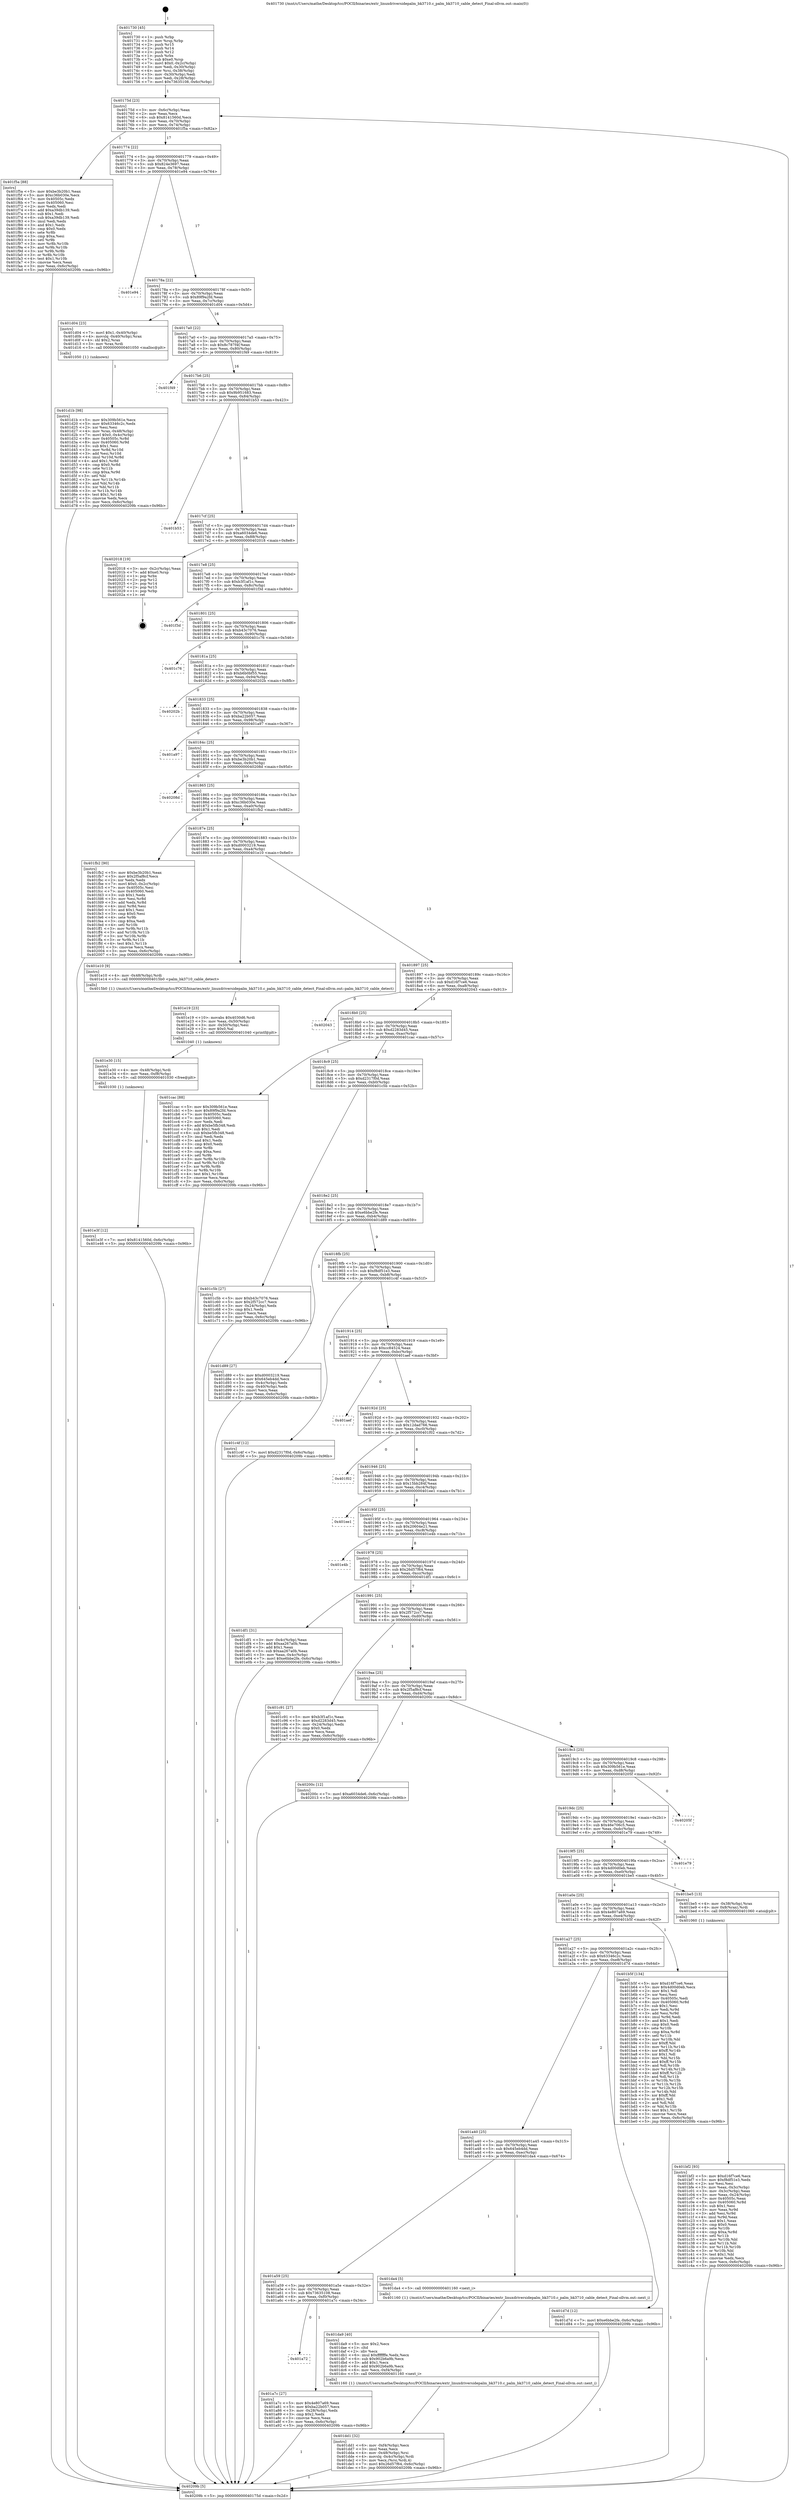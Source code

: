 digraph "0x401730" {
  label = "0x401730 (/mnt/c/Users/mathe/Desktop/tcc/POCII/binaries/extr_linuxdriversidepalm_bk3710.c_palm_bk3710_cable_detect_Final-ollvm.out::main(0))"
  labelloc = "t"
  node[shape=record]

  Entry [label="",width=0.3,height=0.3,shape=circle,fillcolor=black,style=filled]
  "0x40175d" [label="{
     0x40175d [23]\l
     | [instrs]\l
     &nbsp;&nbsp;0x40175d \<+3\>: mov -0x6c(%rbp),%eax\l
     &nbsp;&nbsp;0x401760 \<+2\>: mov %eax,%ecx\l
     &nbsp;&nbsp;0x401762 \<+6\>: sub $0x8141560d,%ecx\l
     &nbsp;&nbsp;0x401768 \<+3\>: mov %eax,-0x70(%rbp)\l
     &nbsp;&nbsp;0x40176b \<+3\>: mov %ecx,-0x74(%rbp)\l
     &nbsp;&nbsp;0x40176e \<+6\>: je 0000000000401f5a \<main+0x82a\>\l
  }"]
  "0x401f5a" [label="{
     0x401f5a [88]\l
     | [instrs]\l
     &nbsp;&nbsp;0x401f5a \<+5\>: mov $0xbe3b20b1,%eax\l
     &nbsp;&nbsp;0x401f5f \<+5\>: mov $0xc36b030e,%ecx\l
     &nbsp;&nbsp;0x401f64 \<+7\>: mov 0x40505c,%edx\l
     &nbsp;&nbsp;0x401f6b \<+7\>: mov 0x405060,%esi\l
     &nbsp;&nbsp;0x401f72 \<+2\>: mov %edx,%edi\l
     &nbsp;&nbsp;0x401f74 \<+6\>: add $0xa39db139,%edi\l
     &nbsp;&nbsp;0x401f7a \<+3\>: sub $0x1,%edi\l
     &nbsp;&nbsp;0x401f7d \<+6\>: sub $0xa39db139,%edi\l
     &nbsp;&nbsp;0x401f83 \<+3\>: imul %edi,%edx\l
     &nbsp;&nbsp;0x401f86 \<+3\>: and $0x1,%edx\l
     &nbsp;&nbsp;0x401f89 \<+3\>: cmp $0x0,%edx\l
     &nbsp;&nbsp;0x401f8c \<+4\>: sete %r8b\l
     &nbsp;&nbsp;0x401f90 \<+3\>: cmp $0xa,%esi\l
     &nbsp;&nbsp;0x401f93 \<+4\>: setl %r9b\l
     &nbsp;&nbsp;0x401f97 \<+3\>: mov %r8b,%r10b\l
     &nbsp;&nbsp;0x401f9a \<+3\>: and %r9b,%r10b\l
     &nbsp;&nbsp;0x401f9d \<+3\>: xor %r9b,%r8b\l
     &nbsp;&nbsp;0x401fa0 \<+3\>: or %r8b,%r10b\l
     &nbsp;&nbsp;0x401fa3 \<+4\>: test $0x1,%r10b\l
     &nbsp;&nbsp;0x401fa7 \<+3\>: cmovne %ecx,%eax\l
     &nbsp;&nbsp;0x401faa \<+3\>: mov %eax,-0x6c(%rbp)\l
     &nbsp;&nbsp;0x401fad \<+5\>: jmp 000000000040209b \<main+0x96b\>\l
  }"]
  "0x401774" [label="{
     0x401774 [22]\l
     | [instrs]\l
     &nbsp;&nbsp;0x401774 \<+5\>: jmp 0000000000401779 \<main+0x49\>\l
     &nbsp;&nbsp;0x401779 \<+3\>: mov -0x70(%rbp),%eax\l
     &nbsp;&nbsp;0x40177c \<+5\>: sub $0x824e3697,%eax\l
     &nbsp;&nbsp;0x401781 \<+3\>: mov %eax,-0x78(%rbp)\l
     &nbsp;&nbsp;0x401784 \<+6\>: je 0000000000401e94 \<main+0x764\>\l
  }"]
  Exit [label="",width=0.3,height=0.3,shape=circle,fillcolor=black,style=filled,peripheries=2]
  "0x401e94" [label="{
     0x401e94\l
  }", style=dashed]
  "0x40178a" [label="{
     0x40178a [22]\l
     | [instrs]\l
     &nbsp;&nbsp;0x40178a \<+5\>: jmp 000000000040178f \<main+0x5f\>\l
     &nbsp;&nbsp;0x40178f \<+3\>: mov -0x70(%rbp),%eax\l
     &nbsp;&nbsp;0x401792 \<+5\>: sub $0x89f9a2fd,%eax\l
     &nbsp;&nbsp;0x401797 \<+3\>: mov %eax,-0x7c(%rbp)\l
     &nbsp;&nbsp;0x40179a \<+6\>: je 0000000000401d04 \<main+0x5d4\>\l
  }"]
  "0x401e3f" [label="{
     0x401e3f [12]\l
     | [instrs]\l
     &nbsp;&nbsp;0x401e3f \<+7\>: movl $0x8141560d,-0x6c(%rbp)\l
     &nbsp;&nbsp;0x401e46 \<+5\>: jmp 000000000040209b \<main+0x96b\>\l
  }"]
  "0x401d04" [label="{
     0x401d04 [23]\l
     | [instrs]\l
     &nbsp;&nbsp;0x401d04 \<+7\>: movl $0x1,-0x40(%rbp)\l
     &nbsp;&nbsp;0x401d0b \<+4\>: movslq -0x40(%rbp),%rax\l
     &nbsp;&nbsp;0x401d0f \<+4\>: shl $0x2,%rax\l
     &nbsp;&nbsp;0x401d13 \<+3\>: mov %rax,%rdi\l
     &nbsp;&nbsp;0x401d16 \<+5\>: call 0000000000401050 \<malloc@plt\>\l
     | [calls]\l
     &nbsp;&nbsp;0x401050 \{1\} (unknown)\l
  }"]
  "0x4017a0" [label="{
     0x4017a0 [22]\l
     | [instrs]\l
     &nbsp;&nbsp;0x4017a0 \<+5\>: jmp 00000000004017a5 \<main+0x75\>\l
     &nbsp;&nbsp;0x4017a5 \<+3\>: mov -0x70(%rbp),%eax\l
     &nbsp;&nbsp;0x4017a8 \<+5\>: sub $0x8c787f4f,%eax\l
     &nbsp;&nbsp;0x4017ad \<+3\>: mov %eax,-0x80(%rbp)\l
     &nbsp;&nbsp;0x4017b0 \<+6\>: je 0000000000401f49 \<main+0x819\>\l
  }"]
  "0x401e30" [label="{
     0x401e30 [15]\l
     | [instrs]\l
     &nbsp;&nbsp;0x401e30 \<+4\>: mov -0x48(%rbp),%rdi\l
     &nbsp;&nbsp;0x401e34 \<+6\>: mov %eax,-0xf8(%rbp)\l
     &nbsp;&nbsp;0x401e3a \<+5\>: call 0000000000401030 \<free@plt\>\l
     | [calls]\l
     &nbsp;&nbsp;0x401030 \{1\} (unknown)\l
  }"]
  "0x401f49" [label="{
     0x401f49\l
  }", style=dashed]
  "0x4017b6" [label="{
     0x4017b6 [25]\l
     | [instrs]\l
     &nbsp;&nbsp;0x4017b6 \<+5\>: jmp 00000000004017bb \<main+0x8b\>\l
     &nbsp;&nbsp;0x4017bb \<+3\>: mov -0x70(%rbp),%eax\l
     &nbsp;&nbsp;0x4017be \<+5\>: sub $0x9b951683,%eax\l
     &nbsp;&nbsp;0x4017c3 \<+6\>: mov %eax,-0x84(%rbp)\l
     &nbsp;&nbsp;0x4017c9 \<+6\>: je 0000000000401b53 \<main+0x423\>\l
  }"]
  "0x401e19" [label="{
     0x401e19 [23]\l
     | [instrs]\l
     &nbsp;&nbsp;0x401e19 \<+10\>: movabs $0x4030d6,%rdi\l
     &nbsp;&nbsp;0x401e23 \<+3\>: mov %eax,-0x50(%rbp)\l
     &nbsp;&nbsp;0x401e26 \<+3\>: mov -0x50(%rbp),%esi\l
     &nbsp;&nbsp;0x401e29 \<+2\>: mov $0x0,%al\l
     &nbsp;&nbsp;0x401e2b \<+5\>: call 0000000000401040 \<printf@plt\>\l
     | [calls]\l
     &nbsp;&nbsp;0x401040 \{1\} (unknown)\l
  }"]
  "0x401b53" [label="{
     0x401b53\l
  }", style=dashed]
  "0x4017cf" [label="{
     0x4017cf [25]\l
     | [instrs]\l
     &nbsp;&nbsp;0x4017cf \<+5\>: jmp 00000000004017d4 \<main+0xa4\>\l
     &nbsp;&nbsp;0x4017d4 \<+3\>: mov -0x70(%rbp),%eax\l
     &nbsp;&nbsp;0x4017d7 \<+5\>: sub $0xa6034de6,%eax\l
     &nbsp;&nbsp;0x4017dc \<+6\>: mov %eax,-0x88(%rbp)\l
     &nbsp;&nbsp;0x4017e2 \<+6\>: je 0000000000402018 \<main+0x8e8\>\l
  }"]
  "0x401dd1" [label="{
     0x401dd1 [32]\l
     | [instrs]\l
     &nbsp;&nbsp;0x401dd1 \<+6\>: mov -0xf4(%rbp),%ecx\l
     &nbsp;&nbsp;0x401dd7 \<+3\>: imul %eax,%ecx\l
     &nbsp;&nbsp;0x401dda \<+4\>: mov -0x48(%rbp),%rsi\l
     &nbsp;&nbsp;0x401dde \<+4\>: movslq -0x4c(%rbp),%rdi\l
     &nbsp;&nbsp;0x401de2 \<+3\>: mov %ecx,(%rsi,%rdi,4)\l
     &nbsp;&nbsp;0x401de5 \<+7\>: movl $0x26d57f64,-0x6c(%rbp)\l
     &nbsp;&nbsp;0x401dec \<+5\>: jmp 000000000040209b \<main+0x96b\>\l
  }"]
  "0x402018" [label="{
     0x402018 [19]\l
     | [instrs]\l
     &nbsp;&nbsp;0x402018 \<+3\>: mov -0x2c(%rbp),%eax\l
     &nbsp;&nbsp;0x40201b \<+7\>: add $0xe0,%rsp\l
     &nbsp;&nbsp;0x402022 \<+1\>: pop %rbx\l
     &nbsp;&nbsp;0x402023 \<+2\>: pop %r12\l
     &nbsp;&nbsp;0x402025 \<+2\>: pop %r14\l
     &nbsp;&nbsp;0x402027 \<+2\>: pop %r15\l
     &nbsp;&nbsp;0x402029 \<+1\>: pop %rbp\l
     &nbsp;&nbsp;0x40202a \<+1\>: ret\l
  }"]
  "0x4017e8" [label="{
     0x4017e8 [25]\l
     | [instrs]\l
     &nbsp;&nbsp;0x4017e8 \<+5\>: jmp 00000000004017ed \<main+0xbd\>\l
     &nbsp;&nbsp;0x4017ed \<+3\>: mov -0x70(%rbp),%eax\l
     &nbsp;&nbsp;0x4017f0 \<+5\>: sub $0xb3f1af1c,%eax\l
     &nbsp;&nbsp;0x4017f5 \<+6\>: mov %eax,-0x8c(%rbp)\l
     &nbsp;&nbsp;0x4017fb \<+6\>: je 0000000000401f3d \<main+0x80d\>\l
  }"]
  "0x401da9" [label="{
     0x401da9 [40]\l
     | [instrs]\l
     &nbsp;&nbsp;0x401da9 \<+5\>: mov $0x2,%ecx\l
     &nbsp;&nbsp;0x401dae \<+1\>: cltd\l
     &nbsp;&nbsp;0x401daf \<+2\>: idiv %ecx\l
     &nbsp;&nbsp;0x401db1 \<+6\>: imul $0xfffffffe,%edx,%ecx\l
     &nbsp;&nbsp;0x401db7 \<+6\>: sub $0x902b6a9b,%ecx\l
     &nbsp;&nbsp;0x401dbd \<+3\>: add $0x1,%ecx\l
     &nbsp;&nbsp;0x401dc0 \<+6\>: add $0x902b6a9b,%ecx\l
     &nbsp;&nbsp;0x401dc6 \<+6\>: mov %ecx,-0xf4(%rbp)\l
     &nbsp;&nbsp;0x401dcc \<+5\>: call 0000000000401160 \<next_i\>\l
     | [calls]\l
     &nbsp;&nbsp;0x401160 \{1\} (/mnt/c/Users/mathe/Desktop/tcc/POCII/binaries/extr_linuxdriversidepalm_bk3710.c_palm_bk3710_cable_detect_Final-ollvm.out::next_i)\l
  }"]
  "0x401f3d" [label="{
     0x401f3d\l
  }", style=dashed]
  "0x401801" [label="{
     0x401801 [25]\l
     | [instrs]\l
     &nbsp;&nbsp;0x401801 \<+5\>: jmp 0000000000401806 \<main+0xd6\>\l
     &nbsp;&nbsp;0x401806 \<+3\>: mov -0x70(%rbp),%eax\l
     &nbsp;&nbsp;0x401809 \<+5\>: sub $0xb43c7076,%eax\l
     &nbsp;&nbsp;0x40180e \<+6\>: mov %eax,-0x90(%rbp)\l
     &nbsp;&nbsp;0x401814 \<+6\>: je 0000000000401c76 \<main+0x546\>\l
  }"]
  "0x401d1b" [label="{
     0x401d1b [98]\l
     | [instrs]\l
     &nbsp;&nbsp;0x401d1b \<+5\>: mov $0x309b561e,%ecx\l
     &nbsp;&nbsp;0x401d20 \<+5\>: mov $0x63346c2c,%edx\l
     &nbsp;&nbsp;0x401d25 \<+2\>: xor %esi,%esi\l
     &nbsp;&nbsp;0x401d27 \<+4\>: mov %rax,-0x48(%rbp)\l
     &nbsp;&nbsp;0x401d2b \<+7\>: movl $0x0,-0x4c(%rbp)\l
     &nbsp;&nbsp;0x401d32 \<+8\>: mov 0x40505c,%r8d\l
     &nbsp;&nbsp;0x401d3a \<+8\>: mov 0x405060,%r9d\l
     &nbsp;&nbsp;0x401d42 \<+3\>: sub $0x1,%esi\l
     &nbsp;&nbsp;0x401d45 \<+3\>: mov %r8d,%r10d\l
     &nbsp;&nbsp;0x401d48 \<+3\>: add %esi,%r10d\l
     &nbsp;&nbsp;0x401d4b \<+4\>: imul %r10d,%r8d\l
     &nbsp;&nbsp;0x401d4f \<+4\>: and $0x1,%r8d\l
     &nbsp;&nbsp;0x401d53 \<+4\>: cmp $0x0,%r8d\l
     &nbsp;&nbsp;0x401d57 \<+4\>: sete %r11b\l
     &nbsp;&nbsp;0x401d5b \<+4\>: cmp $0xa,%r9d\l
     &nbsp;&nbsp;0x401d5f \<+3\>: setl %bl\l
     &nbsp;&nbsp;0x401d62 \<+3\>: mov %r11b,%r14b\l
     &nbsp;&nbsp;0x401d65 \<+3\>: and %bl,%r14b\l
     &nbsp;&nbsp;0x401d68 \<+3\>: xor %bl,%r11b\l
     &nbsp;&nbsp;0x401d6b \<+3\>: or %r11b,%r14b\l
     &nbsp;&nbsp;0x401d6e \<+4\>: test $0x1,%r14b\l
     &nbsp;&nbsp;0x401d72 \<+3\>: cmovne %edx,%ecx\l
     &nbsp;&nbsp;0x401d75 \<+3\>: mov %ecx,-0x6c(%rbp)\l
     &nbsp;&nbsp;0x401d78 \<+5\>: jmp 000000000040209b \<main+0x96b\>\l
  }"]
  "0x401c76" [label="{
     0x401c76\l
  }", style=dashed]
  "0x40181a" [label="{
     0x40181a [25]\l
     | [instrs]\l
     &nbsp;&nbsp;0x40181a \<+5\>: jmp 000000000040181f \<main+0xef\>\l
     &nbsp;&nbsp;0x40181f \<+3\>: mov -0x70(%rbp),%eax\l
     &nbsp;&nbsp;0x401822 \<+5\>: sub $0xb6b0bf55,%eax\l
     &nbsp;&nbsp;0x401827 \<+6\>: mov %eax,-0x94(%rbp)\l
     &nbsp;&nbsp;0x40182d \<+6\>: je 000000000040202b \<main+0x8fb\>\l
  }"]
  "0x401bf2" [label="{
     0x401bf2 [93]\l
     | [instrs]\l
     &nbsp;&nbsp;0x401bf2 \<+5\>: mov $0xd16f7ce6,%ecx\l
     &nbsp;&nbsp;0x401bf7 \<+5\>: mov $0xf8df51e3,%edx\l
     &nbsp;&nbsp;0x401bfc \<+2\>: xor %esi,%esi\l
     &nbsp;&nbsp;0x401bfe \<+3\>: mov %eax,-0x3c(%rbp)\l
     &nbsp;&nbsp;0x401c01 \<+3\>: mov -0x3c(%rbp),%eax\l
     &nbsp;&nbsp;0x401c04 \<+3\>: mov %eax,-0x24(%rbp)\l
     &nbsp;&nbsp;0x401c07 \<+7\>: mov 0x40505c,%eax\l
     &nbsp;&nbsp;0x401c0e \<+8\>: mov 0x405060,%r8d\l
     &nbsp;&nbsp;0x401c16 \<+3\>: sub $0x1,%esi\l
     &nbsp;&nbsp;0x401c19 \<+3\>: mov %eax,%r9d\l
     &nbsp;&nbsp;0x401c1c \<+3\>: add %esi,%r9d\l
     &nbsp;&nbsp;0x401c1f \<+4\>: imul %r9d,%eax\l
     &nbsp;&nbsp;0x401c23 \<+3\>: and $0x1,%eax\l
     &nbsp;&nbsp;0x401c26 \<+3\>: cmp $0x0,%eax\l
     &nbsp;&nbsp;0x401c29 \<+4\>: sete %r10b\l
     &nbsp;&nbsp;0x401c2d \<+4\>: cmp $0xa,%r8d\l
     &nbsp;&nbsp;0x401c31 \<+4\>: setl %r11b\l
     &nbsp;&nbsp;0x401c35 \<+3\>: mov %r10b,%bl\l
     &nbsp;&nbsp;0x401c38 \<+3\>: and %r11b,%bl\l
     &nbsp;&nbsp;0x401c3b \<+3\>: xor %r11b,%r10b\l
     &nbsp;&nbsp;0x401c3e \<+3\>: or %r10b,%bl\l
     &nbsp;&nbsp;0x401c41 \<+3\>: test $0x1,%bl\l
     &nbsp;&nbsp;0x401c44 \<+3\>: cmovne %edx,%ecx\l
     &nbsp;&nbsp;0x401c47 \<+3\>: mov %ecx,-0x6c(%rbp)\l
     &nbsp;&nbsp;0x401c4a \<+5\>: jmp 000000000040209b \<main+0x96b\>\l
  }"]
  "0x40202b" [label="{
     0x40202b\l
  }", style=dashed]
  "0x401833" [label="{
     0x401833 [25]\l
     | [instrs]\l
     &nbsp;&nbsp;0x401833 \<+5\>: jmp 0000000000401838 \<main+0x108\>\l
     &nbsp;&nbsp;0x401838 \<+3\>: mov -0x70(%rbp),%eax\l
     &nbsp;&nbsp;0x40183b \<+5\>: sub $0xba22b057,%eax\l
     &nbsp;&nbsp;0x401840 \<+6\>: mov %eax,-0x98(%rbp)\l
     &nbsp;&nbsp;0x401846 \<+6\>: je 0000000000401a97 \<main+0x367\>\l
  }"]
  "0x401730" [label="{
     0x401730 [45]\l
     | [instrs]\l
     &nbsp;&nbsp;0x401730 \<+1\>: push %rbp\l
     &nbsp;&nbsp;0x401731 \<+3\>: mov %rsp,%rbp\l
     &nbsp;&nbsp;0x401734 \<+2\>: push %r15\l
     &nbsp;&nbsp;0x401736 \<+2\>: push %r14\l
     &nbsp;&nbsp;0x401738 \<+2\>: push %r12\l
     &nbsp;&nbsp;0x40173a \<+1\>: push %rbx\l
     &nbsp;&nbsp;0x40173b \<+7\>: sub $0xe0,%rsp\l
     &nbsp;&nbsp;0x401742 \<+7\>: movl $0x0,-0x2c(%rbp)\l
     &nbsp;&nbsp;0x401749 \<+3\>: mov %edi,-0x30(%rbp)\l
     &nbsp;&nbsp;0x40174c \<+4\>: mov %rsi,-0x38(%rbp)\l
     &nbsp;&nbsp;0x401750 \<+3\>: mov -0x30(%rbp),%edi\l
     &nbsp;&nbsp;0x401753 \<+3\>: mov %edi,-0x28(%rbp)\l
     &nbsp;&nbsp;0x401756 \<+7\>: movl $0x73635108,-0x6c(%rbp)\l
  }"]
  "0x401a97" [label="{
     0x401a97\l
  }", style=dashed]
  "0x40184c" [label="{
     0x40184c [25]\l
     | [instrs]\l
     &nbsp;&nbsp;0x40184c \<+5\>: jmp 0000000000401851 \<main+0x121\>\l
     &nbsp;&nbsp;0x401851 \<+3\>: mov -0x70(%rbp),%eax\l
     &nbsp;&nbsp;0x401854 \<+5\>: sub $0xbe3b20b1,%eax\l
     &nbsp;&nbsp;0x401859 \<+6\>: mov %eax,-0x9c(%rbp)\l
     &nbsp;&nbsp;0x40185f \<+6\>: je 000000000040208d \<main+0x95d\>\l
  }"]
  "0x40209b" [label="{
     0x40209b [5]\l
     | [instrs]\l
     &nbsp;&nbsp;0x40209b \<+5\>: jmp 000000000040175d \<main+0x2d\>\l
  }"]
  "0x40208d" [label="{
     0x40208d\l
  }", style=dashed]
  "0x401865" [label="{
     0x401865 [25]\l
     | [instrs]\l
     &nbsp;&nbsp;0x401865 \<+5\>: jmp 000000000040186a \<main+0x13a\>\l
     &nbsp;&nbsp;0x40186a \<+3\>: mov -0x70(%rbp),%eax\l
     &nbsp;&nbsp;0x40186d \<+5\>: sub $0xc36b030e,%eax\l
     &nbsp;&nbsp;0x401872 \<+6\>: mov %eax,-0xa0(%rbp)\l
     &nbsp;&nbsp;0x401878 \<+6\>: je 0000000000401fb2 \<main+0x882\>\l
  }"]
  "0x401a72" [label="{
     0x401a72\l
  }", style=dashed]
  "0x401fb2" [label="{
     0x401fb2 [90]\l
     | [instrs]\l
     &nbsp;&nbsp;0x401fb2 \<+5\>: mov $0xbe3b20b1,%eax\l
     &nbsp;&nbsp;0x401fb7 \<+5\>: mov $0x2f5af8cf,%ecx\l
     &nbsp;&nbsp;0x401fbc \<+2\>: xor %edx,%edx\l
     &nbsp;&nbsp;0x401fbe \<+7\>: movl $0x0,-0x2c(%rbp)\l
     &nbsp;&nbsp;0x401fc5 \<+7\>: mov 0x40505c,%esi\l
     &nbsp;&nbsp;0x401fcc \<+7\>: mov 0x405060,%edi\l
     &nbsp;&nbsp;0x401fd3 \<+3\>: sub $0x1,%edx\l
     &nbsp;&nbsp;0x401fd6 \<+3\>: mov %esi,%r8d\l
     &nbsp;&nbsp;0x401fd9 \<+3\>: add %edx,%r8d\l
     &nbsp;&nbsp;0x401fdc \<+4\>: imul %r8d,%esi\l
     &nbsp;&nbsp;0x401fe0 \<+3\>: and $0x1,%esi\l
     &nbsp;&nbsp;0x401fe3 \<+3\>: cmp $0x0,%esi\l
     &nbsp;&nbsp;0x401fe6 \<+4\>: sete %r9b\l
     &nbsp;&nbsp;0x401fea \<+3\>: cmp $0xa,%edi\l
     &nbsp;&nbsp;0x401fed \<+4\>: setl %r10b\l
     &nbsp;&nbsp;0x401ff1 \<+3\>: mov %r9b,%r11b\l
     &nbsp;&nbsp;0x401ff4 \<+3\>: and %r10b,%r11b\l
     &nbsp;&nbsp;0x401ff7 \<+3\>: xor %r10b,%r9b\l
     &nbsp;&nbsp;0x401ffa \<+3\>: or %r9b,%r11b\l
     &nbsp;&nbsp;0x401ffd \<+4\>: test $0x1,%r11b\l
     &nbsp;&nbsp;0x402001 \<+3\>: cmovne %ecx,%eax\l
     &nbsp;&nbsp;0x402004 \<+3\>: mov %eax,-0x6c(%rbp)\l
     &nbsp;&nbsp;0x402007 \<+5\>: jmp 000000000040209b \<main+0x96b\>\l
  }"]
  "0x40187e" [label="{
     0x40187e [25]\l
     | [instrs]\l
     &nbsp;&nbsp;0x40187e \<+5\>: jmp 0000000000401883 \<main+0x153\>\l
     &nbsp;&nbsp;0x401883 \<+3\>: mov -0x70(%rbp),%eax\l
     &nbsp;&nbsp;0x401886 \<+5\>: sub $0xd0003219,%eax\l
     &nbsp;&nbsp;0x40188b \<+6\>: mov %eax,-0xa4(%rbp)\l
     &nbsp;&nbsp;0x401891 \<+6\>: je 0000000000401e10 \<main+0x6e0\>\l
  }"]
  "0x401a7c" [label="{
     0x401a7c [27]\l
     | [instrs]\l
     &nbsp;&nbsp;0x401a7c \<+5\>: mov $0x4e807a69,%eax\l
     &nbsp;&nbsp;0x401a81 \<+5\>: mov $0xba22b057,%ecx\l
     &nbsp;&nbsp;0x401a86 \<+3\>: mov -0x28(%rbp),%edx\l
     &nbsp;&nbsp;0x401a89 \<+3\>: cmp $0x2,%edx\l
     &nbsp;&nbsp;0x401a8c \<+3\>: cmovne %ecx,%eax\l
     &nbsp;&nbsp;0x401a8f \<+3\>: mov %eax,-0x6c(%rbp)\l
     &nbsp;&nbsp;0x401a92 \<+5\>: jmp 000000000040209b \<main+0x96b\>\l
  }"]
  "0x401e10" [label="{
     0x401e10 [9]\l
     | [instrs]\l
     &nbsp;&nbsp;0x401e10 \<+4\>: mov -0x48(%rbp),%rdi\l
     &nbsp;&nbsp;0x401e14 \<+5\>: call 00000000004015b0 \<palm_bk3710_cable_detect\>\l
     | [calls]\l
     &nbsp;&nbsp;0x4015b0 \{1\} (/mnt/c/Users/mathe/Desktop/tcc/POCII/binaries/extr_linuxdriversidepalm_bk3710.c_palm_bk3710_cable_detect_Final-ollvm.out::palm_bk3710_cable_detect)\l
  }"]
  "0x401897" [label="{
     0x401897 [25]\l
     | [instrs]\l
     &nbsp;&nbsp;0x401897 \<+5\>: jmp 000000000040189c \<main+0x16c\>\l
     &nbsp;&nbsp;0x40189c \<+3\>: mov -0x70(%rbp),%eax\l
     &nbsp;&nbsp;0x40189f \<+5\>: sub $0xd16f7ce6,%eax\l
     &nbsp;&nbsp;0x4018a4 \<+6\>: mov %eax,-0xa8(%rbp)\l
     &nbsp;&nbsp;0x4018aa \<+6\>: je 0000000000402043 \<main+0x913\>\l
  }"]
  "0x401a59" [label="{
     0x401a59 [25]\l
     | [instrs]\l
     &nbsp;&nbsp;0x401a59 \<+5\>: jmp 0000000000401a5e \<main+0x32e\>\l
     &nbsp;&nbsp;0x401a5e \<+3\>: mov -0x70(%rbp),%eax\l
     &nbsp;&nbsp;0x401a61 \<+5\>: sub $0x73635108,%eax\l
     &nbsp;&nbsp;0x401a66 \<+6\>: mov %eax,-0xf0(%rbp)\l
     &nbsp;&nbsp;0x401a6c \<+6\>: je 0000000000401a7c \<main+0x34c\>\l
  }"]
  "0x402043" [label="{
     0x402043\l
  }", style=dashed]
  "0x4018b0" [label="{
     0x4018b0 [25]\l
     | [instrs]\l
     &nbsp;&nbsp;0x4018b0 \<+5\>: jmp 00000000004018b5 \<main+0x185\>\l
     &nbsp;&nbsp;0x4018b5 \<+3\>: mov -0x70(%rbp),%eax\l
     &nbsp;&nbsp;0x4018b8 \<+5\>: sub $0xd2283d45,%eax\l
     &nbsp;&nbsp;0x4018bd \<+6\>: mov %eax,-0xac(%rbp)\l
     &nbsp;&nbsp;0x4018c3 \<+6\>: je 0000000000401cac \<main+0x57c\>\l
  }"]
  "0x401da4" [label="{
     0x401da4 [5]\l
     | [instrs]\l
     &nbsp;&nbsp;0x401da4 \<+5\>: call 0000000000401160 \<next_i\>\l
     | [calls]\l
     &nbsp;&nbsp;0x401160 \{1\} (/mnt/c/Users/mathe/Desktop/tcc/POCII/binaries/extr_linuxdriversidepalm_bk3710.c_palm_bk3710_cable_detect_Final-ollvm.out::next_i)\l
  }"]
  "0x401cac" [label="{
     0x401cac [88]\l
     | [instrs]\l
     &nbsp;&nbsp;0x401cac \<+5\>: mov $0x309b561e,%eax\l
     &nbsp;&nbsp;0x401cb1 \<+5\>: mov $0x89f9a2fd,%ecx\l
     &nbsp;&nbsp;0x401cb6 \<+7\>: mov 0x40505c,%edx\l
     &nbsp;&nbsp;0x401cbd \<+7\>: mov 0x405060,%esi\l
     &nbsp;&nbsp;0x401cc4 \<+2\>: mov %edx,%edi\l
     &nbsp;&nbsp;0x401cc6 \<+6\>: add $0xbe5fb348,%edi\l
     &nbsp;&nbsp;0x401ccc \<+3\>: sub $0x1,%edi\l
     &nbsp;&nbsp;0x401ccf \<+6\>: sub $0xbe5fb348,%edi\l
     &nbsp;&nbsp;0x401cd5 \<+3\>: imul %edi,%edx\l
     &nbsp;&nbsp;0x401cd8 \<+3\>: and $0x1,%edx\l
     &nbsp;&nbsp;0x401cdb \<+3\>: cmp $0x0,%edx\l
     &nbsp;&nbsp;0x401cde \<+4\>: sete %r8b\l
     &nbsp;&nbsp;0x401ce2 \<+3\>: cmp $0xa,%esi\l
     &nbsp;&nbsp;0x401ce5 \<+4\>: setl %r9b\l
     &nbsp;&nbsp;0x401ce9 \<+3\>: mov %r8b,%r10b\l
     &nbsp;&nbsp;0x401cec \<+3\>: and %r9b,%r10b\l
     &nbsp;&nbsp;0x401cef \<+3\>: xor %r9b,%r8b\l
     &nbsp;&nbsp;0x401cf2 \<+3\>: or %r8b,%r10b\l
     &nbsp;&nbsp;0x401cf5 \<+4\>: test $0x1,%r10b\l
     &nbsp;&nbsp;0x401cf9 \<+3\>: cmovne %ecx,%eax\l
     &nbsp;&nbsp;0x401cfc \<+3\>: mov %eax,-0x6c(%rbp)\l
     &nbsp;&nbsp;0x401cff \<+5\>: jmp 000000000040209b \<main+0x96b\>\l
  }"]
  "0x4018c9" [label="{
     0x4018c9 [25]\l
     | [instrs]\l
     &nbsp;&nbsp;0x4018c9 \<+5\>: jmp 00000000004018ce \<main+0x19e\>\l
     &nbsp;&nbsp;0x4018ce \<+3\>: mov -0x70(%rbp),%eax\l
     &nbsp;&nbsp;0x4018d1 \<+5\>: sub $0xd2317f0d,%eax\l
     &nbsp;&nbsp;0x4018d6 \<+6\>: mov %eax,-0xb0(%rbp)\l
     &nbsp;&nbsp;0x4018dc \<+6\>: je 0000000000401c5b \<main+0x52b\>\l
  }"]
  "0x401a40" [label="{
     0x401a40 [25]\l
     | [instrs]\l
     &nbsp;&nbsp;0x401a40 \<+5\>: jmp 0000000000401a45 \<main+0x315\>\l
     &nbsp;&nbsp;0x401a45 \<+3\>: mov -0x70(%rbp),%eax\l
     &nbsp;&nbsp;0x401a48 \<+5\>: sub $0x645eb4dd,%eax\l
     &nbsp;&nbsp;0x401a4d \<+6\>: mov %eax,-0xec(%rbp)\l
     &nbsp;&nbsp;0x401a53 \<+6\>: je 0000000000401da4 \<main+0x674\>\l
  }"]
  "0x401c5b" [label="{
     0x401c5b [27]\l
     | [instrs]\l
     &nbsp;&nbsp;0x401c5b \<+5\>: mov $0xb43c7076,%eax\l
     &nbsp;&nbsp;0x401c60 \<+5\>: mov $0x2f572cc7,%ecx\l
     &nbsp;&nbsp;0x401c65 \<+3\>: mov -0x24(%rbp),%edx\l
     &nbsp;&nbsp;0x401c68 \<+3\>: cmp $0x1,%edx\l
     &nbsp;&nbsp;0x401c6b \<+3\>: cmovl %ecx,%eax\l
     &nbsp;&nbsp;0x401c6e \<+3\>: mov %eax,-0x6c(%rbp)\l
     &nbsp;&nbsp;0x401c71 \<+5\>: jmp 000000000040209b \<main+0x96b\>\l
  }"]
  "0x4018e2" [label="{
     0x4018e2 [25]\l
     | [instrs]\l
     &nbsp;&nbsp;0x4018e2 \<+5\>: jmp 00000000004018e7 \<main+0x1b7\>\l
     &nbsp;&nbsp;0x4018e7 \<+3\>: mov -0x70(%rbp),%eax\l
     &nbsp;&nbsp;0x4018ea \<+5\>: sub $0xe6bbe2fe,%eax\l
     &nbsp;&nbsp;0x4018ef \<+6\>: mov %eax,-0xb4(%rbp)\l
     &nbsp;&nbsp;0x4018f5 \<+6\>: je 0000000000401d89 \<main+0x659\>\l
  }"]
  "0x401d7d" [label="{
     0x401d7d [12]\l
     | [instrs]\l
     &nbsp;&nbsp;0x401d7d \<+7\>: movl $0xe6bbe2fe,-0x6c(%rbp)\l
     &nbsp;&nbsp;0x401d84 \<+5\>: jmp 000000000040209b \<main+0x96b\>\l
  }"]
  "0x401d89" [label="{
     0x401d89 [27]\l
     | [instrs]\l
     &nbsp;&nbsp;0x401d89 \<+5\>: mov $0xd0003219,%eax\l
     &nbsp;&nbsp;0x401d8e \<+5\>: mov $0x645eb4dd,%ecx\l
     &nbsp;&nbsp;0x401d93 \<+3\>: mov -0x4c(%rbp),%edx\l
     &nbsp;&nbsp;0x401d96 \<+3\>: cmp -0x40(%rbp),%edx\l
     &nbsp;&nbsp;0x401d99 \<+3\>: cmovl %ecx,%eax\l
     &nbsp;&nbsp;0x401d9c \<+3\>: mov %eax,-0x6c(%rbp)\l
     &nbsp;&nbsp;0x401d9f \<+5\>: jmp 000000000040209b \<main+0x96b\>\l
  }"]
  "0x4018fb" [label="{
     0x4018fb [25]\l
     | [instrs]\l
     &nbsp;&nbsp;0x4018fb \<+5\>: jmp 0000000000401900 \<main+0x1d0\>\l
     &nbsp;&nbsp;0x401900 \<+3\>: mov -0x70(%rbp),%eax\l
     &nbsp;&nbsp;0x401903 \<+5\>: sub $0xf8df51e3,%eax\l
     &nbsp;&nbsp;0x401908 \<+6\>: mov %eax,-0xb8(%rbp)\l
     &nbsp;&nbsp;0x40190e \<+6\>: je 0000000000401c4f \<main+0x51f\>\l
  }"]
  "0x401a27" [label="{
     0x401a27 [25]\l
     | [instrs]\l
     &nbsp;&nbsp;0x401a27 \<+5\>: jmp 0000000000401a2c \<main+0x2fc\>\l
     &nbsp;&nbsp;0x401a2c \<+3\>: mov -0x70(%rbp),%eax\l
     &nbsp;&nbsp;0x401a2f \<+5\>: sub $0x63346c2c,%eax\l
     &nbsp;&nbsp;0x401a34 \<+6\>: mov %eax,-0xe8(%rbp)\l
     &nbsp;&nbsp;0x401a3a \<+6\>: je 0000000000401d7d \<main+0x64d\>\l
  }"]
  "0x401c4f" [label="{
     0x401c4f [12]\l
     | [instrs]\l
     &nbsp;&nbsp;0x401c4f \<+7\>: movl $0xd2317f0d,-0x6c(%rbp)\l
     &nbsp;&nbsp;0x401c56 \<+5\>: jmp 000000000040209b \<main+0x96b\>\l
  }"]
  "0x401914" [label="{
     0x401914 [25]\l
     | [instrs]\l
     &nbsp;&nbsp;0x401914 \<+5\>: jmp 0000000000401919 \<main+0x1e9\>\l
     &nbsp;&nbsp;0x401919 \<+3\>: mov -0x70(%rbp),%eax\l
     &nbsp;&nbsp;0x40191c \<+5\>: sub $0xcc84524,%eax\l
     &nbsp;&nbsp;0x401921 \<+6\>: mov %eax,-0xbc(%rbp)\l
     &nbsp;&nbsp;0x401927 \<+6\>: je 0000000000401aef \<main+0x3bf\>\l
  }"]
  "0x401b5f" [label="{
     0x401b5f [134]\l
     | [instrs]\l
     &nbsp;&nbsp;0x401b5f \<+5\>: mov $0xd16f7ce6,%eax\l
     &nbsp;&nbsp;0x401b64 \<+5\>: mov $0x4d00d0eb,%ecx\l
     &nbsp;&nbsp;0x401b69 \<+2\>: mov $0x1,%dl\l
     &nbsp;&nbsp;0x401b6b \<+2\>: xor %esi,%esi\l
     &nbsp;&nbsp;0x401b6d \<+7\>: mov 0x40505c,%edi\l
     &nbsp;&nbsp;0x401b74 \<+8\>: mov 0x405060,%r8d\l
     &nbsp;&nbsp;0x401b7c \<+3\>: sub $0x1,%esi\l
     &nbsp;&nbsp;0x401b7f \<+3\>: mov %edi,%r9d\l
     &nbsp;&nbsp;0x401b82 \<+3\>: add %esi,%r9d\l
     &nbsp;&nbsp;0x401b85 \<+4\>: imul %r9d,%edi\l
     &nbsp;&nbsp;0x401b89 \<+3\>: and $0x1,%edi\l
     &nbsp;&nbsp;0x401b8c \<+3\>: cmp $0x0,%edi\l
     &nbsp;&nbsp;0x401b8f \<+4\>: sete %r10b\l
     &nbsp;&nbsp;0x401b93 \<+4\>: cmp $0xa,%r8d\l
     &nbsp;&nbsp;0x401b97 \<+4\>: setl %r11b\l
     &nbsp;&nbsp;0x401b9b \<+3\>: mov %r10b,%bl\l
     &nbsp;&nbsp;0x401b9e \<+3\>: xor $0xff,%bl\l
     &nbsp;&nbsp;0x401ba1 \<+3\>: mov %r11b,%r14b\l
     &nbsp;&nbsp;0x401ba4 \<+4\>: xor $0xff,%r14b\l
     &nbsp;&nbsp;0x401ba8 \<+3\>: xor $0x1,%dl\l
     &nbsp;&nbsp;0x401bab \<+3\>: mov %bl,%r15b\l
     &nbsp;&nbsp;0x401bae \<+4\>: and $0xff,%r15b\l
     &nbsp;&nbsp;0x401bb2 \<+3\>: and %dl,%r10b\l
     &nbsp;&nbsp;0x401bb5 \<+3\>: mov %r14b,%r12b\l
     &nbsp;&nbsp;0x401bb8 \<+4\>: and $0xff,%r12b\l
     &nbsp;&nbsp;0x401bbc \<+3\>: and %dl,%r11b\l
     &nbsp;&nbsp;0x401bbf \<+3\>: or %r10b,%r15b\l
     &nbsp;&nbsp;0x401bc2 \<+3\>: or %r11b,%r12b\l
     &nbsp;&nbsp;0x401bc5 \<+3\>: xor %r12b,%r15b\l
     &nbsp;&nbsp;0x401bc8 \<+3\>: or %r14b,%bl\l
     &nbsp;&nbsp;0x401bcb \<+3\>: xor $0xff,%bl\l
     &nbsp;&nbsp;0x401bce \<+3\>: or $0x1,%dl\l
     &nbsp;&nbsp;0x401bd1 \<+2\>: and %dl,%bl\l
     &nbsp;&nbsp;0x401bd3 \<+3\>: or %bl,%r15b\l
     &nbsp;&nbsp;0x401bd6 \<+4\>: test $0x1,%r15b\l
     &nbsp;&nbsp;0x401bda \<+3\>: cmovne %ecx,%eax\l
     &nbsp;&nbsp;0x401bdd \<+3\>: mov %eax,-0x6c(%rbp)\l
     &nbsp;&nbsp;0x401be0 \<+5\>: jmp 000000000040209b \<main+0x96b\>\l
  }"]
  "0x401aef" [label="{
     0x401aef\l
  }", style=dashed]
  "0x40192d" [label="{
     0x40192d [25]\l
     | [instrs]\l
     &nbsp;&nbsp;0x40192d \<+5\>: jmp 0000000000401932 \<main+0x202\>\l
     &nbsp;&nbsp;0x401932 \<+3\>: mov -0x70(%rbp),%eax\l
     &nbsp;&nbsp;0x401935 \<+5\>: sub $0x12dad766,%eax\l
     &nbsp;&nbsp;0x40193a \<+6\>: mov %eax,-0xc0(%rbp)\l
     &nbsp;&nbsp;0x401940 \<+6\>: je 0000000000401f02 \<main+0x7d2\>\l
  }"]
  "0x401a0e" [label="{
     0x401a0e [25]\l
     | [instrs]\l
     &nbsp;&nbsp;0x401a0e \<+5\>: jmp 0000000000401a13 \<main+0x2e3\>\l
     &nbsp;&nbsp;0x401a13 \<+3\>: mov -0x70(%rbp),%eax\l
     &nbsp;&nbsp;0x401a16 \<+5\>: sub $0x4e807a69,%eax\l
     &nbsp;&nbsp;0x401a1b \<+6\>: mov %eax,-0xe4(%rbp)\l
     &nbsp;&nbsp;0x401a21 \<+6\>: je 0000000000401b5f \<main+0x42f\>\l
  }"]
  "0x401f02" [label="{
     0x401f02\l
  }", style=dashed]
  "0x401946" [label="{
     0x401946 [25]\l
     | [instrs]\l
     &nbsp;&nbsp;0x401946 \<+5\>: jmp 000000000040194b \<main+0x21b\>\l
     &nbsp;&nbsp;0x40194b \<+3\>: mov -0x70(%rbp),%eax\l
     &nbsp;&nbsp;0x40194e \<+5\>: sub $0x15bb284f,%eax\l
     &nbsp;&nbsp;0x401953 \<+6\>: mov %eax,-0xc4(%rbp)\l
     &nbsp;&nbsp;0x401959 \<+6\>: je 0000000000401ee1 \<main+0x7b1\>\l
  }"]
  "0x401be5" [label="{
     0x401be5 [13]\l
     | [instrs]\l
     &nbsp;&nbsp;0x401be5 \<+4\>: mov -0x38(%rbp),%rax\l
     &nbsp;&nbsp;0x401be9 \<+4\>: mov 0x8(%rax),%rdi\l
     &nbsp;&nbsp;0x401bed \<+5\>: call 0000000000401060 \<atoi@plt\>\l
     | [calls]\l
     &nbsp;&nbsp;0x401060 \{1\} (unknown)\l
  }"]
  "0x401ee1" [label="{
     0x401ee1\l
  }", style=dashed]
  "0x40195f" [label="{
     0x40195f [25]\l
     | [instrs]\l
     &nbsp;&nbsp;0x40195f \<+5\>: jmp 0000000000401964 \<main+0x234\>\l
     &nbsp;&nbsp;0x401964 \<+3\>: mov -0x70(%rbp),%eax\l
     &nbsp;&nbsp;0x401967 \<+5\>: sub $0x20604e21,%eax\l
     &nbsp;&nbsp;0x40196c \<+6\>: mov %eax,-0xc8(%rbp)\l
     &nbsp;&nbsp;0x401972 \<+6\>: je 0000000000401e4b \<main+0x71b\>\l
  }"]
  "0x4019f5" [label="{
     0x4019f5 [25]\l
     | [instrs]\l
     &nbsp;&nbsp;0x4019f5 \<+5\>: jmp 00000000004019fa \<main+0x2ca\>\l
     &nbsp;&nbsp;0x4019fa \<+3\>: mov -0x70(%rbp),%eax\l
     &nbsp;&nbsp;0x4019fd \<+5\>: sub $0x4d00d0eb,%eax\l
     &nbsp;&nbsp;0x401a02 \<+6\>: mov %eax,-0xe0(%rbp)\l
     &nbsp;&nbsp;0x401a08 \<+6\>: je 0000000000401be5 \<main+0x4b5\>\l
  }"]
  "0x401e4b" [label="{
     0x401e4b\l
  }", style=dashed]
  "0x401978" [label="{
     0x401978 [25]\l
     | [instrs]\l
     &nbsp;&nbsp;0x401978 \<+5\>: jmp 000000000040197d \<main+0x24d\>\l
     &nbsp;&nbsp;0x40197d \<+3\>: mov -0x70(%rbp),%eax\l
     &nbsp;&nbsp;0x401980 \<+5\>: sub $0x26d57f64,%eax\l
     &nbsp;&nbsp;0x401985 \<+6\>: mov %eax,-0xcc(%rbp)\l
     &nbsp;&nbsp;0x40198b \<+6\>: je 0000000000401df1 \<main+0x6c1\>\l
  }"]
  "0x401e79" [label="{
     0x401e79\l
  }", style=dashed]
  "0x401df1" [label="{
     0x401df1 [31]\l
     | [instrs]\l
     &nbsp;&nbsp;0x401df1 \<+3\>: mov -0x4c(%rbp),%eax\l
     &nbsp;&nbsp;0x401df4 \<+5\>: add $0xaa267a0b,%eax\l
     &nbsp;&nbsp;0x401df9 \<+3\>: add $0x1,%eax\l
     &nbsp;&nbsp;0x401dfc \<+5\>: sub $0xaa267a0b,%eax\l
     &nbsp;&nbsp;0x401e01 \<+3\>: mov %eax,-0x4c(%rbp)\l
     &nbsp;&nbsp;0x401e04 \<+7\>: movl $0xe6bbe2fe,-0x6c(%rbp)\l
     &nbsp;&nbsp;0x401e0b \<+5\>: jmp 000000000040209b \<main+0x96b\>\l
  }"]
  "0x401991" [label="{
     0x401991 [25]\l
     | [instrs]\l
     &nbsp;&nbsp;0x401991 \<+5\>: jmp 0000000000401996 \<main+0x266\>\l
     &nbsp;&nbsp;0x401996 \<+3\>: mov -0x70(%rbp),%eax\l
     &nbsp;&nbsp;0x401999 \<+5\>: sub $0x2f572cc7,%eax\l
     &nbsp;&nbsp;0x40199e \<+6\>: mov %eax,-0xd0(%rbp)\l
     &nbsp;&nbsp;0x4019a4 \<+6\>: je 0000000000401c91 \<main+0x561\>\l
  }"]
  "0x4019dc" [label="{
     0x4019dc [25]\l
     | [instrs]\l
     &nbsp;&nbsp;0x4019dc \<+5\>: jmp 00000000004019e1 \<main+0x2b1\>\l
     &nbsp;&nbsp;0x4019e1 \<+3\>: mov -0x70(%rbp),%eax\l
     &nbsp;&nbsp;0x4019e4 \<+5\>: sub $0x46e706c5,%eax\l
     &nbsp;&nbsp;0x4019e9 \<+6\>: mov %eax,-0xdc(%rbp)\l
     &nbsp;&nbsp;0x4019ef \<+6\>: je 0000000000401e79 \<main+0x749\>\l
  }"]
  "0x401c91" [label="{
     0x401c91 [27]\l
     | [instrs]\l
     &nbsp;&nbsp;0x401c91 \<+5\>: mov $0xb3f1af1c,%eax\l
     &nbsp;&nbsp;0x401c96 \<+5\>: mov $0xd2283d45,%ecx\l
     &nbsp;&nbsp;0x401c9b \<+3\>: mov -0x24(%rbp),%edx\l
     &nbsp;&nbsp;0x401c9e \<+3\>: cmp $0x0,%edx\l
     &nbsp;&nbsp;0x401ca1 \<+3\>: cmove %ecx,%eax\l
     &nbsp;&nbsp;0x401ca4 \<+3\>: mov %eax,-0x6c(%rbp)\l
     &nbsp;&nbsp;0x401ca7 \<+5\>: jmp 000000000040209b \<main+0x96b\>\l
  }"]
  "0x4019aa" [label="{
     0x4019aa [25]\l
     | [instrs]\l
     &nbsp;&nbsp;0x4019aa \<+5\>: jmp 00000000004019af \<main+0x27f\>\l
     &nbsp;&nbsp;0x4019af \<+3\>: mov -0x70(%rbp),%eax\l
     &nbsp;&nbsp;0x4019b2 \<+5\>: sub $0x2f5af8cf,%eax\l
     &nbsp;&nbsp;0x4019b7 \<+6\>: mov %eax,-0xd4(%rbp)\l
     &nbsp;&nbsp;0x4019bd \<+6\>: je 000000000040200c \<main+0x8dc\>\l
  }"]
  "0x40205f" [label="{
     0x40205f\l
  }", style=dashed]
  "0x40200c" [label="{
     0x40200c [12]\l
     | [instrs]\l
     &nbsp;&nbsp;0x40200c \<+7\>: movl $0xa6034de6,-0x6c(%rbp)\l
     &nbsp;&nbsp;0x402013 \<+5\>: jmp 000000000040209b \<main+0x96b\>\l
  }"]
  "0x4019c3" [label="{
     0x4019c3 [25]\l
     | [instrs]\l
     &nbsp;&nbsp;0x4019c3 \<+5\>: jmp 00000000004019c8 \<main+0x298\>\l
     &nbsp;&nbsp;0x4019c8 \<+3\>: mov -0x70(%rbp),%eax\l
     &nbsp;&nbsp;0x4019cb \<+5\>: sub $0x309b561e,%eax\l
     &nbsp;&nbsp;0x4019d0 \<+6\>: mov %eax,-0xd8(%rbp)\l
     &nbsp;&nbsp;0x4019d6 \<+6\>: je 000000000040205f \<main+0x92f\>\l
  }"]
  Entry -> "0x401730" [label=" 1"]
  "0x40175d" -> "0x401f5a" [label=" 1"]
  "0x40175d" -> "0x401774" [label=" 17"]
  "0x402018" -> Exit [label=" 1"]
  "0x401774" -> "0x401e94" [label=" 0"]
  "0x401774" -> "0x40178a" [label=" 17"]
  "0x40200c" -> "0x40209b" [label=" 1"]
  "0x40178a" -> "0x401d04" [label=" 1"]
  "0x40178a" -> "0x4017a0" [label=" 16"]
  "0x401fb2" -> "0x40209b" [label=" 1"]
  "0x4017a0" -> "0x401f49" [label=" 0"]
  "0x4017a0" -> "0x4017b6" [label=" 16"]
  "0x401f5a" -> "0x40209b" [label=" 1"]
  "0x4017b6" -> "0x401b53" [label=" 0"]
  "0x4017b6" -> "0x4017cf" [label=" 16"]
  "0x401e3f" -> "0x40209b" [label=" 1"]
  "0x4017cf" -> "0x402018" [label=" 1"]
  "0x4017cf" -> "0x4017e8" [label=" 15"]
  "0x401e30" -> "0x401e3f" [label=" 1"]
  "0x4017e8" -> "0x401f3d" [label=" 0"]
  "0x4017e8" -> "0x401801" [label=" 15"]
  "0x401e19" -> "0x401e30" [label=" 1"]
  "0x401801" -> "0x401c76" [label=" 0"]
  "0x401801" -> "0x40181a" [label=" 15"]
  "0x401e10" -> "0x401e19" [label=" 1"]
  "0x40181a" -> "0x40202b" [label=" 0"]
  "0x40181a" -> "0x401833" [label=" 15"]
  "0x401df1" -> "0x40209b" [label=" 1"]
  "0x401833" -> "0x401a97" [label=" 0"]
  "0x401833" -> "0x40184c" [label=" 15"]
  "0x401dd1" -> "0x40209b" [label=" 1"]
  "0x40184c" -> "0x40208d" [label=" 0"]
  "0x40184c" -> "0x401865" [label=" 15"]
  "0x401da9" -> "0x401dd1" [label=" 1"]
  "0x401865" -> "0x401fb2" [label=" 1"]
  "0x401865" -> "0x40187e" [label=" 14"]
  "0x401da4" -> "0x401da9" [label=" 1"]
  "0x40187e" -> "0x401e10" [label=" 1"]
  "0x40187e" -> "0x401897" [label=" 13"]
  "0x401d89" -> "0x40209b" [label=" 2"]
  "0x401897" -> "0x402043" [label=" 0"]
  "0x401897" -> "0x4018b0" [label=" 13"]
  "0x401d1b" -> "0x40209b" [label=" 1"]
  "0x4018b0" -> "0x401cac" [label=" 1"]
  "0x4018b0" -> "0x4018c9" [label=" 12"]
  "0x401d04" -> "0x401d1b" [label=" 1"]
  "0x4018c9" -> "0x401c5b" [label=" 1"]
  "0x4018c9" -> "0x4018e2" [label=" 11"]
  "0x401c91" -> "0x40209b" [label=" 1"]
  "0x4018e2" -> "0x401d89" [label=" 2"]
  "0x4018e2" -> "0x4018fb" [label=" 9"]
  "0x401c5b" -> "0x40209b" [label=" 1"]
  "0x4018fb" -> "0x401c4f" [label=" 1"]
  "0x4018fb" -> "0x401914" [label=" 8"]
  "0x401bf2" -> "0x40209b" [label=" 1"]
  "0x401914" -> "0x401aef" [label=" 0"]
  "0x401914" -> "0x40192d" [label=" 8"]
  "0x401be5" -> "0x401bf2" [label=" 1"]
  "0x40192d" -> "0x401f02" [label=" 0"]
  "0x40192d" -> "0x401946" [label=" 8"]
  "0x40209b" -> "0x40175d" [label=" 17"]
  "0x401946" -> "0x401ee1" [label=" 0"]
  "0x401946" -> "0x40195f" [label=" 8"]
  "0x401730" -> "0x40175d" [label=" 1"]
  "0x40195f" -> "0x401e4b" [label=" 0"]
  "0x40195f" -> "0x401978" [label=" 8"]
  "0x401a59" -> "0x401a72" [label=" 0"]
  "0x401978" -> "0x401df1" [label=" 1"]
  "0x401978" -> "0x401991" [label=" 7"]
  "0x401a59" -> "0x401a7c" [label=" 1"]
  "0x401991" -> "0x401c91" [label=" 1"]
  "0x401991" -> "0x4019aa" [label=" 6"]
  "0x401a40" -> "0x401a59" [label=" 1"]
  "0x4019aa" -> "0x40200c" [label=" 1"]
  "0x4019aa" -> "0x4019c3" [label=" 5"]
  "0x401a40" -> "0x401da4" [label=" 1"]
  "0x4019c3" -> "0x40205f" [label=" 0"]
  "0x4019c3" -> "0x4019dc" [label=" 5"]
  "0x401d7d" -> "0x40209b" [label=" 1"]
  "0x4019dc" -> "0x401e79" [label=" 0"]
  "0x4019dc" -> "0x4019f5" [label=" 5"]
  "0x401a7c" -> "0x40209b" [label=" 1"]
  "0x4019f5" -> "0x401be5" [label=" 1"]
  "0x4019f5" -> "0x401a0e" [label=" 4"]
  "0x401b5f" -> "0x40209b" [label=" 1"]
  "0x401a0e" -> "0x401b5f" [label=" 1"]
  "0x401a0e" -> "0x401a27" [label=" 3"]
  "0x401c4f" -> "0x40209b" [label=" 1"]
  "0x401a27" -> "0x401d7d" [label=" 1"]
  "0x401a27" -> "0x401a40" [label=" 2"]
  "0x401cac" -> "0x40209b" [label=" 1"]
}
